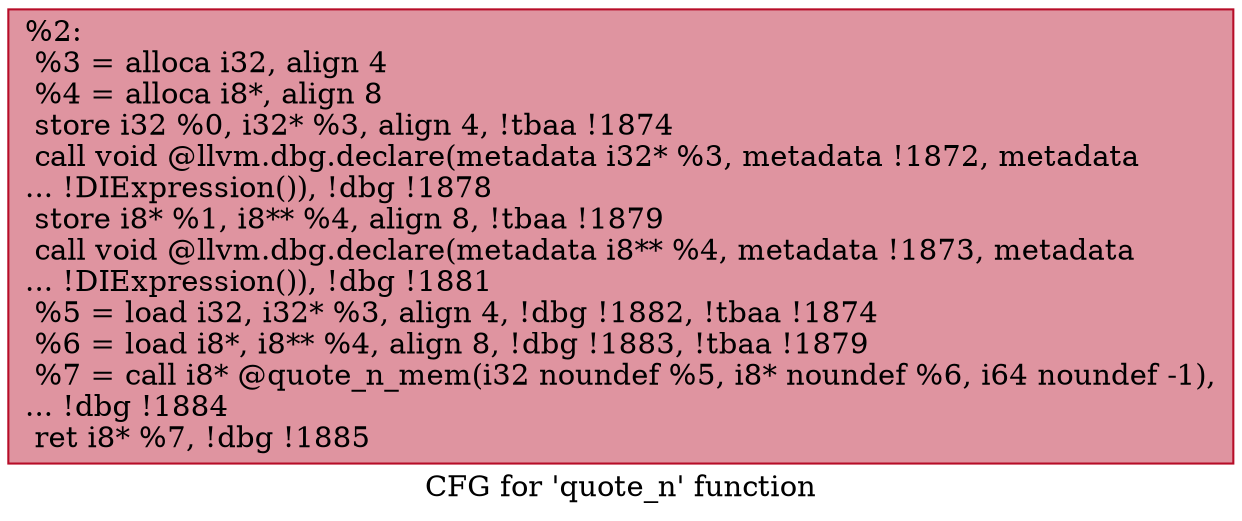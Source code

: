 digraph "CFG for 'quote_n' function" {
	label="CFG for 'quote_n' function";

	Node0x2508040 [shape=record,color="#b70d28ff", style=filled, fillcolor="#b70d2870",label="{%2:\l  %3 = alloca i32, align 4\l  %4 = alloca i8*, align 8\l  store i32 %0, i32* %3, align 4, !tbaa !1874\l  call void @llvm.dbg.declare(metadata i32* %3, metadata !1872, metadata\l... !DIExpression()), !dbg !1878\l  store i8* %1, i8** %4, align 8, !tbaa !1879\l  call void @llvm.dbg.declare(metadata i8** %4, metadata !1873, metadata\l... !DIExpression()), !dbg !1881\l  %5 = load i32, i32* %3, align 4, !dbg !1882, !tbaa !1874\l  %6 = load i8*, i8** %4, align 8, !dbg !1883, !tbaa !1879\l  %7 = call i8* @quote_n_mem(i32 noundef %5, i8* noundef %6, i64 noundef -1),\l... !dbg !1884\l  ret i8* %7, !dbg !1885\l}"];
}
